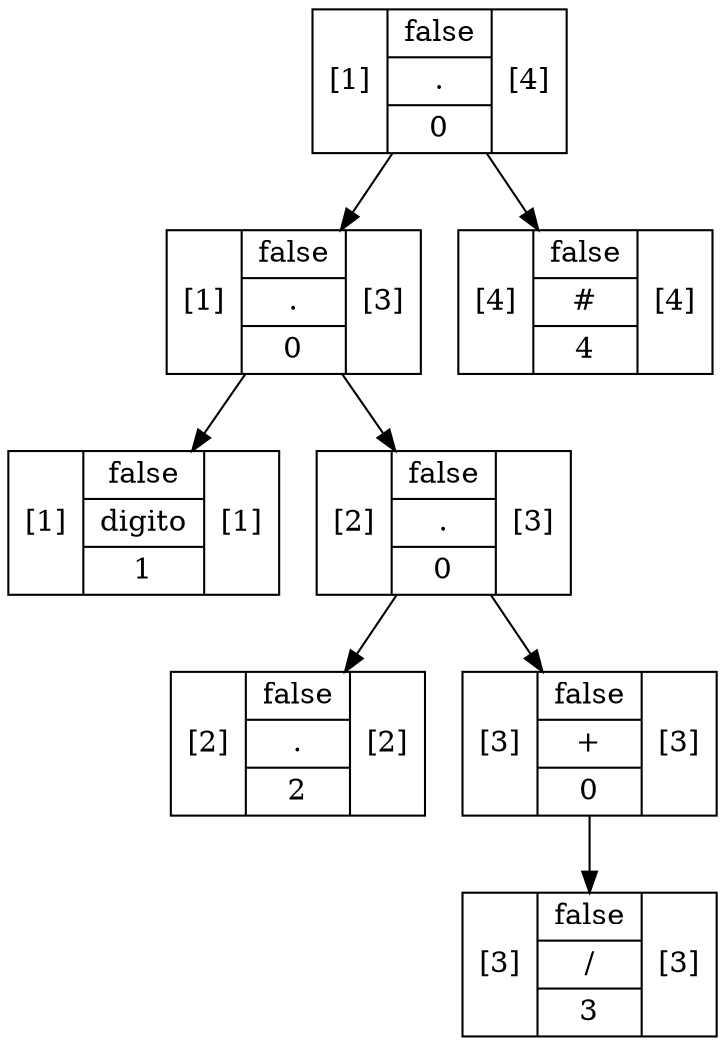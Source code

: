 digraph structs {
    node [shape=record];ArbolNodoMetodo2b2bb2ef[label="[1]|{false|{digito}|1}|[1]"];
ArbolNodoMetodo5f12af0c[label="[2]|{false|{.}|2}|[2]"];
ArbolNodoMetodo4101a26a[label="[3]|{false|{/}|3}|[3]"];
ArbolNodoMetodo17c6c5d3[label="[3]|{false|{+}|0}|[3]"];
ArbolNodoMetodo17c6c5d3 -> ArbolNodoMetodo4101a26a;
ArbolNodoMetodo618cb10e[label="[2]|{false|{.}|0}|[3]"];
ArbolNodoMetodo618cb10e -> ArbolNodoMetodo5f12af0c;
ArbolNodoMetodo618cb10e -> ArbolNodoMetodo17c6c5d3;
ArbolNodoMetodo2bac08fc[label="[1]|{false|{.}|0}|[3]"];
ArbolNodoMetodo2bac08fc -> ArbolNodoMetodo2b2bb2ef;
ArbolNodoMetodo2bac08fc -> ArbolNodoMetodo618cb10e;
ArbolNodoMetodo67f2fd11[label="[4]|{false|{#}|4}|[4]"];
ArbolNodoMetodo463b5461[label="[1]|{false|{.}|0}|[4]"];
ArbolNodoMetodo463b5461 -> ArbolNodoMetodo2bac08fc;
ArbolNodoMetodo463b5461 -> ArbolNodoMetodo67f2fd11;
}
